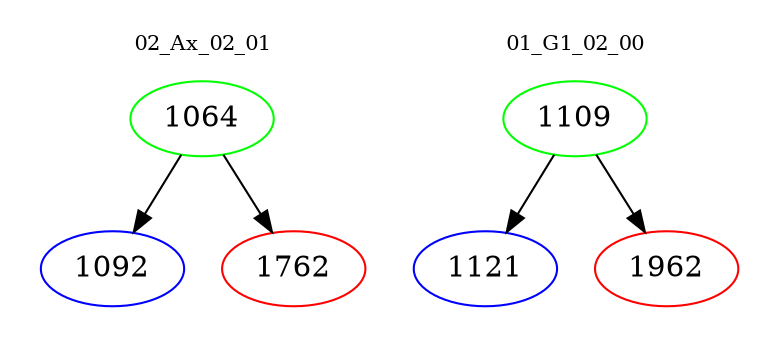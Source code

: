 digraph{
subgraph cluster_0 {
color = white
label = "02_Ax_02_01";
fontsize=10;
T0_1064 [label="1064", color="green"]
T0_1064 -> T0_1092 [color="black"]
T0_1092 [label="1092", color="blue"]
T0_1064 -> T0_1762 [color="black"]
T0_1762 [label="1762", color="red"]
}
subgraph cluster_1 {
color = white
label = "01_G1_02_00";
fontsize=10;
T1_1109 [label="1109", color="green"]
T1_1109 -> T1_1121 [color="black"]
T1_1121 [label="1121", color="blue"]
T1_1109 -> T1_1962 [color="black"]
T1_1962 [label="1962", color="red"]
}
}
